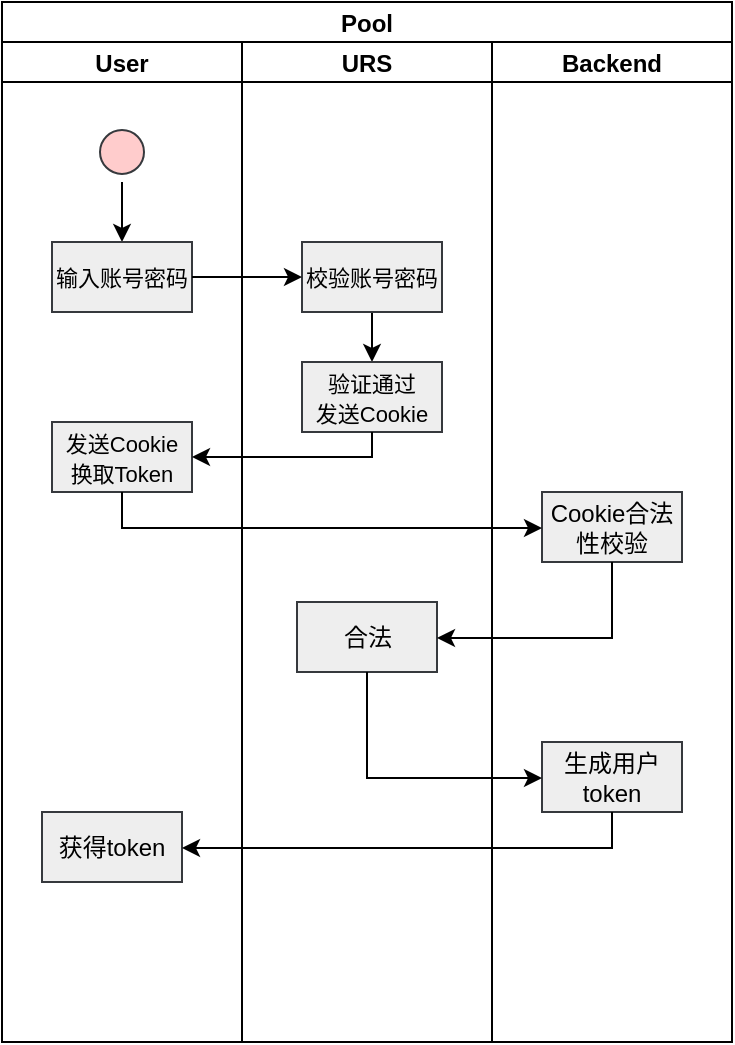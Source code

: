 <mxfile version="16.1.0" type="github">
  <diagram name="Page-1" id="0783ab3e-0a74-02c8-0abd-f7b4e66b4bec">
    <mxGraphModel dx="1072" dy="629" grid="1" gridSize="10" guides="1" tooltips="1" connect="1" arrows="1" fold="1" page="1" pageScale="1" pageWidth="850" pageHeight="1100" background="none" math="0" shadow="0">
      <root>
        <mxCell id="0" />
        <mxCell id="1" parent="0" />
        <mxCell id="7oJAKyxnwEzEujUSBb01-1" value="Pool" style="swimlane;childLayout=stackLayout;resizeParent=1;resizeParentMax=0;startSize=20;" vertex="1" parent="1">
          <mxGeometry x="240" y="20" width="365" height="520" as="geometry" />
        </mxCell>
        <mxCell id="7oJAKyxnwEzEujUSBb01-2" value="User" style="swimlane;startSize=20;" vertex="1" parent="7oJAKyxnwEzEujUSBb01-1">
          <mxGeometry y="20" width="120" height="500" as="geometry" />
        </mxCell>
        <mxCell id="7oJAKyxnwEzEujUSBb01-8" value="" style="edgeStyle=orthogonalEdgeStyle;rounded=0;orthogonalLoop=1;jettySize=auto;html=1;strokeColor=#000000;" edge="1" parent="7oJAKyxnwEzEujUSBb01-2" source="7oJAKyxnwEzEujUSBb01-5" target="7oJAKyxnwEzEujUSBb01-7">
          <mxGeometry relative="1" as="geometry" />
        </mxCell>
        <mxCell id="7oJAKyxnwEzEujUSBb01-5" value="" style="ellipse;html=1;shape=startState;fillColor=#ffcccc;strokeColor=#36393d;" vertex="1" parent="7oJAKyxnwEzEujUSBb01-2">
          <mxGeometry x="45" y="40" width="30" height="30" as="geometry" />
        </mxCell>
        <mxCell id="7oJAKyxnwEzEujUSBb01-7" value="&lt;font style=&quot;font-size: 11px&quot;&gt;输入账号密码&lt;/font&gt;" style="whiteSpace=wrap;html=1;fillColor=#eeeeee;strokeColor=#36393d;" vertex="1" parent="7oJAKyxnwEzEujUSBb01-2">
          <mxGeometry x="25" y="100" width="70" height="35" as="geometry" />
        </mxCell>
        <mxCell id="7oJAKyxnwEzEujUSBb01-20" value="&lt;font style=&quot;font-size: 11px&quot;&gt;发送Cookie&lt;br&gt;换取Token&lt;br&gt;&lt;/font&gt;" style="whiteSpace=wrap;html=1;fillColor=#eeeeee;strokeColor=#36393d;" vertex="1" parent="7oJAKyxnwEzEujUSBb01-2">
          <mxGeometry x="25" y="190" width="70" height="35" as="geometry" />
        </mxCell>
        <mxCell id="7oJAKyxnwEzEujUSBb01-34" value="获得token" style="whiteSpace=wrap;html=1;fillColor=#eeeeee;strokeColor=#36393d;" vertex="1" parent="7oJAKyxnwEzEujUSBb01-2">
          <mxGeometry x="20" y="385" width="70" height="35" as="geometry" />
        </mxCell>
        <mxCell id="7oJAKyxnwEzEujUSBb01-3" value="URS" style="swimlane;startSize=20;" vertex="1" parent="7oJAKyxnwEzEujUSBb01-1">
          <mxGeometry x="120" y="20" width="125" height="500" as="geometry" />
        </mxCell>
        <mxCell id="7oJAKyxnwEzEujUSBb01-29" value="" style="edgeStyle=orthogonalEdgeStyle;rounded=0;orthogonalLoop=1;jettySize=auto;html=1;fontSize=11;strokeColor=#000000;" edge="1" parent="7oJAKyxnwEzEujUSBb01-3" source="7oJAKyxnwEzEujUSBb01-11" target="7oJAKyxnwEzEujUSBb01-28">
          <mxGeometry relative="1" as="geometry" />
        </mxCell>
        <mxCell id="7oJAKyxnwEzEujUSBb01-11" value="&lt;font style=&quot;font-size: 11px&quot;&gt;校验账号密码&lt;/font&gt;" style="whiteSpace=wrap;html=1;fillColor=#eeeeee;strokeColor=#36393d;" vertex="1" parent="7oJAKyxnwEzEujUSBb01-3">
          <mxGeometry x="30" y="100" width="70" height="35" as="geometry" />
        </mxCell>
        <mxCell id="7oJAKyxnwEzEujUSBb01-28" value="&lt;font style=&quot;font-size: 11px&quot;&gt;验证通过&lt;br&gt;发送Cookie&lt;br&gt;&lt;/font&gt;" style="whiteSpace=wrap;html=1;fillColor=#eeeeee;strokeColor=#36393d;" vertex="1" parent="7oJAKyxnwEzEujUSBb01-3">
          <mxGeometry x="30" y="160" width="70" height="35" as="geometry" />
        </mxCell>
        <mxCell id="7oJAKyxnwEzEujUSBb01-30" value="合法" style="whiteSpace=wrap;html=1;fillColor=#eeeeee;strokeColor=#36393d;" vertex="1" parent="7oJAKyxnwEzEujUSBb01-3">
          <mxGeometry x="27.5" y="280" width="70" height="35" as="geometry" />
        </mxCell>
        <mxCell id="7oJAKyxnwEzEujUSBb01-4" value="Backend" style="swimlane;startSize=20;" vertex="1" parent="7oJAKyxnwEzEujUSBb01-1">
          <mxGeometry x="245" y="20" width="120" height="500" as="geometry" />
        </mxCell>
        <mxCell id="7oJAKyxnwEzEujUSBb01-25" value="Cookie合法性校验" style="whiteSpace=wrap;html=1;fillColor=#eeeeee;strokeColor=#36393d;" vertex="1" parent="7oJAKyxnwEzEujUSBb01-4">
          <mxGeometry x="25" y="225" width="70" height="35" as="geometry" />
        </mxCell>
        <mxCell id="7oJAKyxnwEzEujUSBb01-32" value="生成用户token" style="whiteSpace=wrap;html=1;fillColor=#eeeeee;strokeColor=#36393d;" vertex="1" parent="7oJAKyxnwEzEujUSBb01-4">
          <mxGeometry x="25" y="350" width="70" height="35" as="geometry" />
        </mxCell>
        <mxCell id="7oJAKyxnwEzEujUSBb01-12" value="" style="edgeStyle=orthogonalEdgeStyle;rounded=0;orthogonalLoop=1;jettySize=auto;html=1;fontSize=11;strokeColor=#000000;" edge="1" parent="7oJAKyxnwEzEujUSBb01-1" source="7oJAKyxnwEzEujUSBb01-7" target="7oJAKyxnwEzEujUSBb01-11">
          <mxGeometry relative="1" as="geometry" />
        </mxCell>
        <mxCell id="7oJAKyxnwEzEujUSBb01-22" style="edgeStyle=orthogonalEdgeStyle;rounded=0;orthogonalLoop=1;jettySize=auto;html=1;entryX=1;entryY=0.5;entryDx=0;entryDy=0;fontSize=11;strokeColor=#000000;exitX=0.5;exitY=1;exitDx=0;exitDy=0;" edge="1" parent="7oJAKyxnwEzEujUSBb01-1" source="7oJAKyxnwEzEujUSBb01-28" target="7oJAKyxnwEzEujUSBb01-20">
          <mxGeometry relative="1" as="geometry">
            <mxPoint x="185" y="220" as="sourcePoint" />
            <Array as="points">
              <mxPoint x="185" y="228" />
            </Array>
          </mxGeometry>
        </mxCell>
        <mxCell id="7oJAKyxnwEzEujUSBb01-26" value="" style="edgeStyle=orthogonalEdgeStyle;rounded=0;orthogonalLoop=1;jettySize=auto;html=1;fontSize=11;strokeColor=#000000;" edge="1" parent="7oJAKyxnwEzEujUSBb01-1" source="7oJAKyxnwEzEujUSBb01-20" target="7oJAKyxnwEzEujUSBb01-25">
          <mxGeometry relative="1" as="geometry">
            <Array as="points">
              <mxPoint x="60" y="263" />
            </Array>
          </mxGeometry>
        </mxCell>
        <mxCell id="7oJAKyxnwEzEujUSBb01-31" value="" style="edgeStyle=orthogonalEdgeStyle;rounded=0;orthogonalLoop=1;jettySize=auto;html=1;fontSize=11;strokeColor=#000000;" edge="1" parent="7oJAKyxnwEzEujUSBb01-1" source="7oJAKyxnwEzEujUSBb01-25" target="7oJAKyxnwEzEujUSBb01-30">
          <mxGeometry relative="1" as="geometry">
            <Array as="points">
              <mxPoint x="305" y="318" />
            </Array>
          </mxGeometry>
        </mxCell>
        <mxCell id="7oJAKyxnwEzEujUSBb01-33" value="" style="edgeStyle=orthogonalEdgeStyle;rounded=0;orthogonalLoop=1;jettySize=auto;html=1;fontSize=11;strokeColor=#000000;" edge="1" parent="7oJAKyxnwEzEujUSBb01-1" source="7oJAKyxnwEzEujUSBb01-30" target="7oJAKyxnwEzEujUSBb01-32">
          <mxGeometry relative="1" as="geometry">
            <Array as="points">
              <mxPoint x="183" y="388" />
            </Array>
          </mxGeometry>
        </mxCell>
        <mxCell id="7oJAKyxnwEzEujUSBb01-35" value="" style="edgeStyle=orthogonalEdgeStyle;rounded=0;orthogonalLoop=1;jettySize=auto;html=1;fontSize=11;strokeColor=#000000;" edge="1" parent="7oJAKyxnwEzEujUSBb01-1" source="7oJAKyxnwEzEujUSBb01-32" target="7oJAKyxnwEzEujUSBb01-34">
          <mxGeometry relative="1" as="geometry">
            <Array as="points">
              <mxPoint x="305" y="423" />
            </Array>
          </mxGeometry>
        </mxCell>
      </root>
    </mxGraphModel>
  </diagram>
</mxfile>
